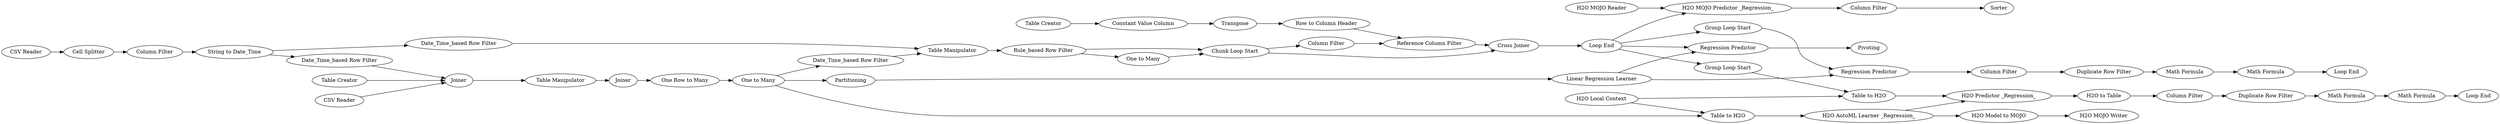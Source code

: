 digraph {
	26 -> 57
	26 -> 43
	7 -> 8
	8 -> 30
	31 -> 10
	21 -> 25
	59 -> 60
	27 -> 48
	42 -> 46
	29 -> 7
	52 -> 54
	11 -> 27
	22 -> 23
	66 -> 65
	24 -> 21
	50 -> 45
	22 -> 25
	30 -> 31
	20 -> 19
	54 -> 55
	69 -> 70
	18 -> 22
	26 -> 27
	17 -> 18
	58 -> 59
	25 -> 26
	10 -> 12
	5 -> 7
	68 -> 69
	23 -> 21
	46 -> 47
	53 -> 52
	4 -> 2
	26 -> 68
	1 -> 3
	2 -> 15
	47 -> 49
	15 -> 16
	35 -> 16
	57 -> 56
	62 -> 64
	53 -> 56
	12 -> 11
	6 -> 7
	10 -> 35
	10 -> 52
	49 -> 50
	56 -> 55
	19 -> 24
	61 -> 62
	11 -> 42
	60 -> 61
	55 -> 58
	3 -> 4
	54 -> 66
	9 -> 20
	43 -> 42
	67 -> 68
	2 -> 5
	16 -> 17
	17 -> 22
	27 [label="Regression Predictor"]
	57 [label="Group Loop Start"]
	55 [label="H2O Predictor _Regression_"]
	7 [label=Joiner]
	9 [label="Table Creator"]
	18 [label="One to Many"]
	21 [label="Reference Column Filter"]
	26 [label="Loop End"]
	58 [label="H2O to Table"]
	8 [label="Table Manipulator"]
	17 [label="Rule_based Row Filter"]
	3 [label="Cell Splitter"]
	19 [label=Transpose]
	24 [label="Row to Column Header"]
	64 [label="Loop End"]
	49 [label="Math Formula"]
	31 [label="One Row to Many"]
	56 [label="Table to H2O"]
	6 [label="CSV Reader"]
	15 [label="Date_Time_based Row Filter"]
	25 [label="Cross Joiner"]
	54 [label="H2O AutoML Learner _Regression_"]
	10 [label="One to Many"]
	12 [label=Partitioning]
	59 [label="Column Filter"]
	16 [label="Table Manipulator"]
	48 [label=Pivoting]
	50 [label="Math Formula"]
	1 [label="CSV Reader"]
	42 [label="Regression Predictor"]
	22 [label="Chunk Loop Start"]
	68 [label="H2O MOJO Predictor _Regression_"]
	53 [label="H2O Local Context"]
	67 [label="H2O MOJO Reader"]
	23 [label="Column Filter"]
	4 [label="Column Filter"]
	11 [label="Linear Regression Learner"]
	47 [label="Duplicate Row Filter"]
	61 [label="Math Formula"]
	60 [label="Duplicate Row Filter"]
	5 [label="Date_Time_based Row Filter"]
	20 [label="Constant Value Column"]
	43 [label="Group Loop Start"]
	35 [label="Date_Time_based Row Filter"]
	66 [label="H2O Model to MOJO"]
	62 [label="Math Formula"]
	29 [label="Table Creator"]
	70 [label=Sorter]
	65 [label="H2O MOJO Writer"]
	69 [label="Column Filter"]
	46 [label="Column Filter"]
	52 [label="Table to H2O"]
	30 [label=Joiner]
	2 [label="String to Date_Time"]
	45 [label="Loop End"]
	rankdir=LR
}
